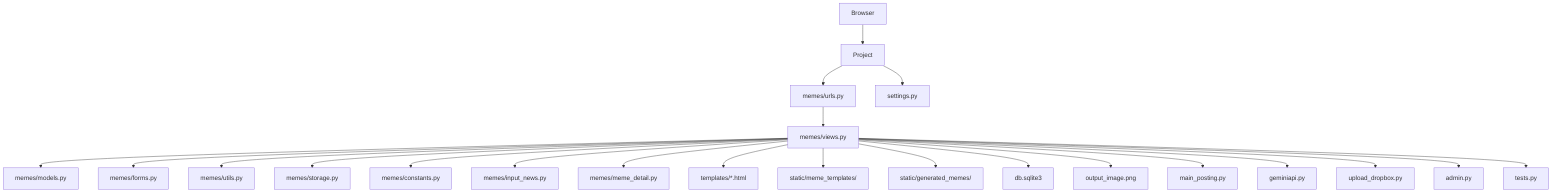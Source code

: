 ---
id: f2b67b55-11f9-4b70-a515-7a5badda5197
---
graph TD
    A[Browser]
    B[Project]
    C[memes/urls.py]
    D[memes/views.py]
    E[memes/models.py]
    F[memes/forms.py]
    G[memes/utils.py]
    H[memes/storage.py]
    I[memes/constants.py]
    J[memes/input_news.py]
    K[memes/meme_detail.py]
    L[templates/*.html]
    M[static/meme_templates/]
    N[static/generated_memes/]
    O[db.sqlite3]
    P[output_image.png]
    Q[main_posting.py]
    R[geminiapi.py]
    S[upload_dropbox.py]
    T[settings.py]
    U[admin.py]
    V[tests.py]

    A --> B
    B --> C
    C --> D
    D --> E
    D --> F
    D --> G
    D --> H
    D --> I
    D --> J
    D --> K
    D --> L
    D --> M
    D --> N
    D --> O
    D --> P
    D --> Q
    D --> R
    D --> S
    B --> T
    D --> U
    D --> V